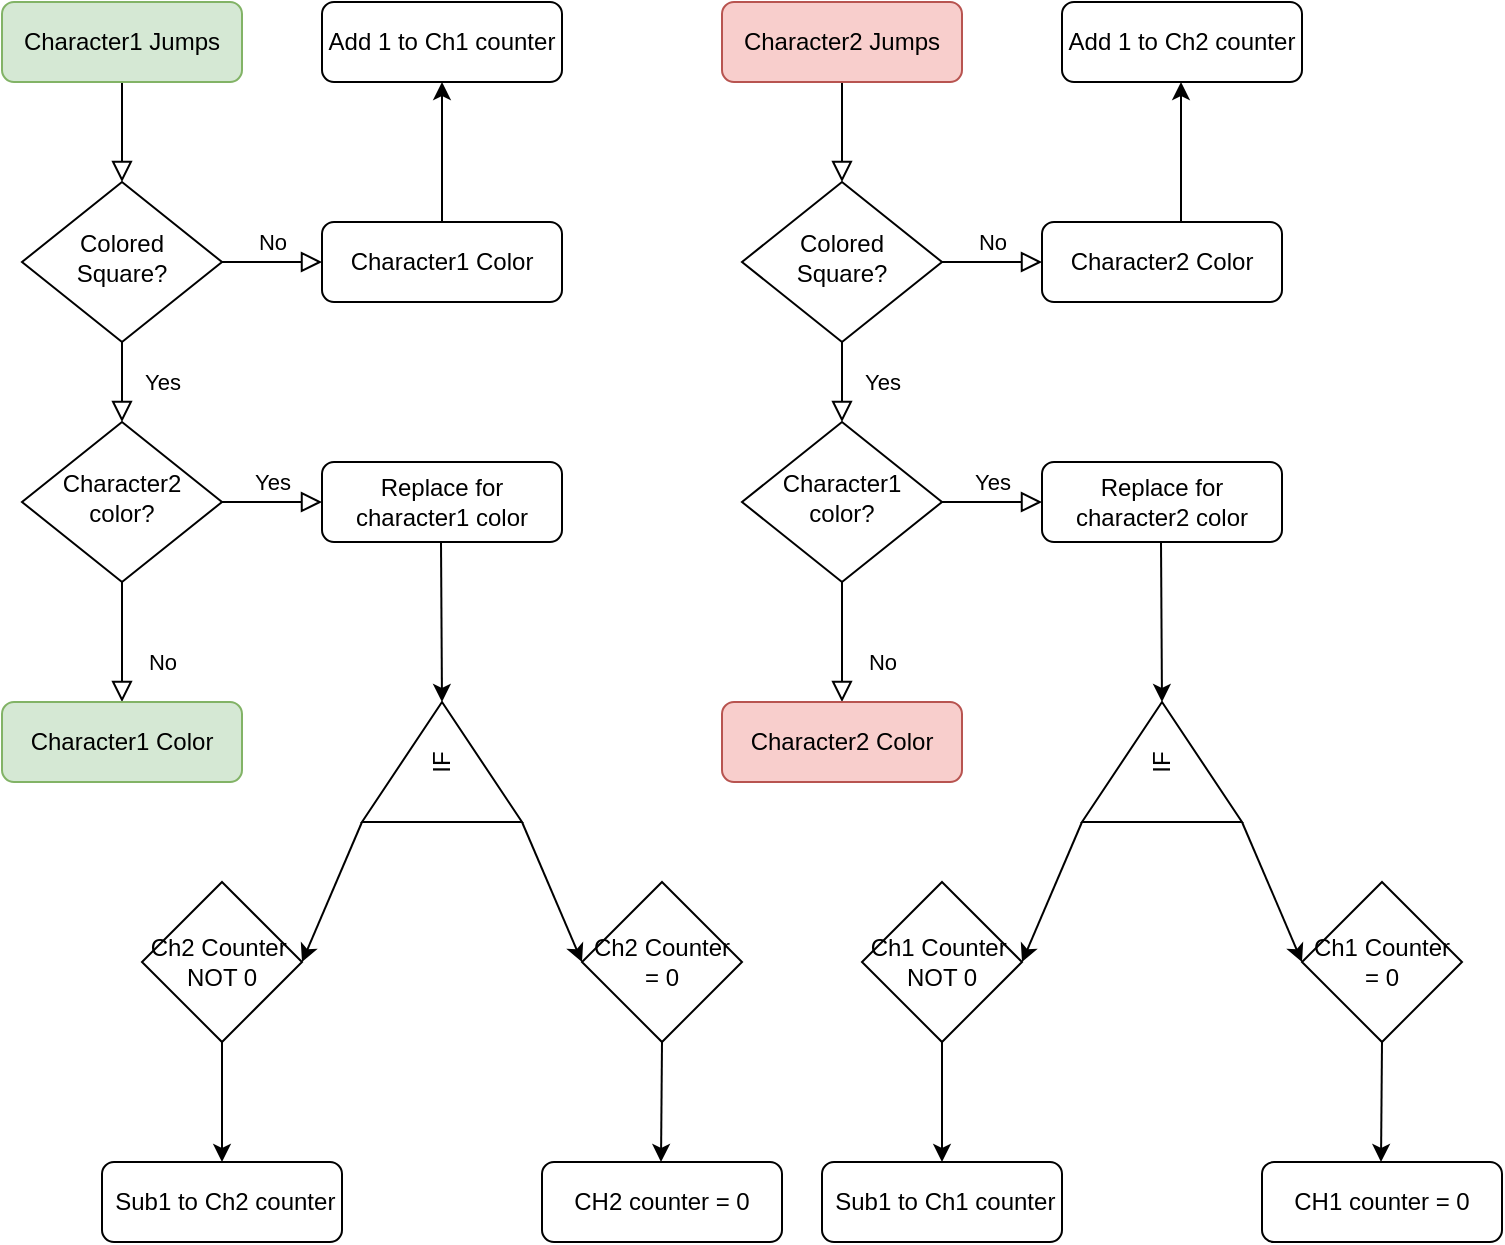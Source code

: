 <mxfile version="20.6.0" type="device"><diagram id="C5RBs43oDa-KdzZeNtuy" name="Page-1"><mxGraphModel dx="1426" dy="876" grid="1" gridSize="10" guides="1" tooltips="1" connect="1" arrows="1" fold="1" page="1" pageScale="1" pageWidth="827" pageHeight="1169" math="0" shadow="0"><root><mxCell id="WIyWlLk6GJQsqaUBKTNV-0"/><mxCell id="WIyWlLk6GJQsqaUBKTNV-1" parent="WIyWlLk6GJQsqaUBKTNV-0"/><mxCell id="WIyWlLk6GJQsqaUBKTNV-2" value="" style="rounded=0;html=1;jettySize=auto;orthogonalLoop=1;fontSize=11;endArrow=block;endFill=0;endSize=8;strokeWidth=1;shadow=0;labelBackgroundColor=none;edgeStyle=orthogonalEdgeStyle;" parent="WIyWlLk6GJQsqaUBKTNV-1" source="WIyWlLk6GJQsqaUBKTNV-3" target="WIyWlLk6GJQsqaUBKTNV-6" edge="1"><mxGeometry relative="1" as="geometry"/></mxCell><mxCell id="WIyWlLk6GJQsqaUBKTNV-3" value="Character1 Jumps" style="rounded=1;whiteSpace=wrap;html=1;fontSize=12;glass=0;strokeWidth=1;shadow=0;fillColor=#d5e8d4;strokeColor=#82b366;" parent="WIyWlLk6GJQsqaUBKTNV-1" vertex="1"><mxGeometry x="160" y="80" width="120" height="40" as="geometry"/></mxCell><mxCell id="WIyWlLk6GJQsqaUBKTNV-4" value="Yes" style="rounded=0;html=1;jettySize=auto;orthogonalLoop=1;fontSize=11;endArrow=block;endFill=0;endSize=8;strokeWidth=1;shadow=0;labelBackgroundColor=none;edgeStyle=orthogonalEdgeStyle;" parent="WIyWlLk6GJQsqaUBKTNV-1" source="WIyWlLk6GJQsqaUBKTNV-6" target="WIyWlLk6GJQsqaUBKTNV-10" edge="1"><mxGeometry y="20" relative="1" as="geometry"><mxPoint as="offset"/></mxGeometry></mxCell><mxCell id="WIyWlLk6GJQsqaUBKTNV-5" value="No" style="edgeStyle=orthogonalEdgeStyle;rounded=0;html=1;jettySize=auto;orthogonalLoop=1;fontSize=11;endArrow=block;endFill=0;endSize=8;strokeWidth=1;shadow=0;labelBackgroundColor=none;" parent="WIyWlLk6GJQsqaUBKTNV-1" source="WIyWlLk6GJQsqaUBKTNV-6" target="WIyWlLk6GJQsqaUBKTNV-7" edge="1"><mxGeometry y="10" relative="1" as="geometry"><mxPoint as="offset"/></mxGeometry></mxCell><mxCell id="WIyWlLk6GJQsqaUBKTNV-6" value="Colored Square?" style="rhombus;whiteSpace=wrap;html=1;shadow=0;fontFamily=Helvetica;fontSize=12;align=center;strokeWidth=1;spacing=6;spacingTop=-4;" parent="WIyWlLk6GJQsqaUBKTNV-1" vertex="1"><mxGeometry x="170" y="170" width="100" height="80" as="geometry"/></mxCell><mxCell id="WIyWlLk6GJQsqaUBKTNV-7" value="Character1 Color" style="rounded=1;whiteSpace=wrap;html=1;fontSize=12;glass=0;strokeWidth=1;shadow=0;" parent="WIyWlLk6GJQsqaUBKTNV-1" vertex="1"><mxGeometry x="320" y="190" width="120" height="40" as="geometry"/></mxCell><mxCell id="WIyWlLk6GJQsqaUBKTNV-8" value="No" style="rounded=0;html=1;jettySize=auto;orthogonalLoop=1;fontSize=11;endArrow=block;endFill=0;endSize=8;strokeWidth=1;shadow=0;labelBackgroundColor=none;edgeStyle=orthogonalEdgeStyle;" parent="WIyWlLk6GJQsqaUBKTNV-1" source="WIyWlLk6GJQsqaUBKTNV-10" target="WIyWlLk6GJQsqaUBKTNV-11" edge="1"><mxGeometry x="0.333" y="20" relative="1" as="geometry"><mxPoint as="offset"/></mxGeometry></mxCell><mxCell id="WIyWlLk6GJQsqaUBKTNV-9" value="Yes" style="edgeStyle=orthogonalEdgeStyle;rounded=0;html=1;jettySize=auto;orthogonalLoop=1;fontSize=11;endArrow=block;endFill=0;endSize=8;strokeWidth=1;shadow=0;labelBackgroundColor=none;" parent="WIyWlLk6GJQsqaUBKTNV-1" source="WIyWlLk6GJQsqaUBKTNV-10" target="WIyWlLk6GJQsqaUBKTNV-12" edge="1"><mxGeometry y="10" relative="1" as="geometry"><mxPoint as="offset"/></mxGeometry></mxCell><mxCell id="WIyWlLk6GJQsqaUBKTNV-10" value="Character2 color?" style="rhombus;whiteSpace=wrap;html=1;shadow=0;fontFamily=Helvetica;fontSize=12;align=center;strokeWidth=1;spacing=6;spacingTop=-4;" parent="WIyWlLk6GJQsqaUBKTNV-1" vertex="1"><mxGeometry x="170" y="290" width="100" height="80" as="geometry"/></mxCell><mxCell id="WIyWlLk6GJQsqaUBKTNV-11" value="Character1 Color" style="rounded=1;whiteSpace=wrap;html=1;fontSize=12;glass=0;strokeWidth=1;shadow=0;fillColor=#d5e8d4;strokeColor=#82b366;" parent="WIyWlLk6GJQsqaUBKTNV-1" vertex="1"><mxGeometry x="160" y="430" width="120" height="40" as="geometry"/></mxCell><mxCell id="WIyWlLk6GJQsqaUBKTNV-12" value="Replace for character1 color" style="rounded=1;whiteSpace=wrap;html=1;fontSize=12;glass=0;strokeWidth=1;shadow=0;" parent="WIyWlLk6GJQsqaUBKTNV-1" vertex="1"><mxGeometry x="320" y="310" width="120" height="40" as="geometry"/></mxCell><mxCell id="hz4SwOixTblgqD4mprmr-0" value="" style="rounded=0;html=1;jettySize=auto;orthogonalLoop=1;fontSize=11;endArrow=block;endFill=0;endSize=8;strokeWidth=1;shadow=0;labelBackgroundColor=none;edgeStyle=orthogonalEdgeStyle;" edge="1" parent="WIyWlLk6GJQsqaUBKTNV-1" source="hz4SwOixTblgqD4mprmr-1" target="hz4SwOixTblgqD4mprmr-4"><mxGeometry relative="1" as="geometry"/></mxCell><mxCell id="hz4SwOixTblgqD4mprmr-1" value="Character2 Jumps" style="rounded=1;whiteSpace=wrap;html=1;fontSize=12;glass=0;strokeWidth=1;shadow=0;fillColor=#f8cecc;strokeColor=#b85450;" vertex="1" parent="WIyWlLk6GJQsqaUBKTNV-1"><mxGeometry x="520" y="80" width="120" height="40" as="geometry"/></mxCell><mxCell id="hz4SwOixTblgqD4mprmr-2" value="Yes" style="rounded=0;html=1;jettySize=auto;orthogonalLoop=1;fontSize=11;endArrow=block;endFill=0;endSize=8;strokeWidth=1;shadow=0;labelBackgroundColor=none;edgeStyle=orthogonalEdgeStyle;" edge="1" parent="WIyWlLk6GJQsqaUBKTNV-1" source="hz4SwOixTblgqD4mprmr-4" target="hz4SwOixTblgqD4mprmr-8"><mxGeometry y="20" relative="1" as="geometry"><mxPoint as="offset"/></mxGeometry></mxCell><mxCell id="hz4SwOixTblgqD4mprmr-3" value="No" style="edgeStyle=orthogonalEdgeStyle;rounded=0;html=1;jettySize=auto;orthogonalLoop=1;fontSize=11;endArrow=block;endFill=0;endSize=8;strokeWidth=1;shadow=0;labelBackgroundColor=none;" edge="1" parent="WIyWlLk6GJQsqaUBKTNV-1" source="hz4SwOixTblgqD4mprmr-4" target="hz4SwOixTblgqD4mprmr-5"><mxGeometry y="10" relative="1" as="geometry"><mxPoint as="offset"/></mxGeometry></mxCell><mxCell id="hz4SwOixTblgqD4mprmr-4" value="Colored Square?" style="rhombus;whiteSpace=wrap;html=1;shadow=0;fontFamily=Helvetica;fontSize=12;align=center;strokeWidth=1;spacing=6;spacingTop=-4;" vertex="1" parent="WIyWlLk6GJQsqaUBKTNV-1"><mxGeometry x="530" y="170" width="100" height="80" as="geometry"/></mxCell><mxCell id="hz4SwOixTblgqD4mprmr-5" value="Character2 Color" style="rounded=1;whiteSpace=wrap;html=1;fontSize=12;glass=0;strokeWidth=1;shadow=0;" vertex="1" parent="WIyWlLk6GJQsqaUBKTNV-1"><mxGeometry x="680" y="190" width="120" height="40" as="geometry"/></mxCell><mxCell id="hz4SwOixTblgqD4mprmr-6" value="No" style="rounded=0;html=1;jettySize=auto;orthogonalLoop=1;fontSize=11;endArrow=block;endFill=0;endSize=8;strokeWidth=1;shadow=0;labelBackgroundColor=none;edgeStyle=orthogonalEdgeStyle;" edge="1" parent="WIyWlLk6GJQsqaUBKTNV-1" source="hz4SwOixTblgqD4mprmr-8" target="hz4SwOixTblgqD4mprmr-9"><mxGeometry x="0.333" y="20" relative="1" as="geometry"><mxPoint as="offset"/></mxGeometry></mxCell><mxCell id="hz4SwOixTblgqD4mprmr-7" value="Yes" style="edgeStyle=orthogonalEdgeStyle;rounded=0;html=1;jettySize=auto;orthogonalLoop=1;fontSize=11;endArrow=block;endFill=0;endSize=8;strokeWidth=1;shadow=0;labelBackgroundColor=none;" edge="1" parent="WIyWlLk6GJQsqaUBKTNV-1" source="hz4SwOixTblgqD4mprmr-8" target="hz4SwOixTblgqD4mprmr-10"><mxGeometry y="10" relative="1" as="geometry"><mxPoint as="offset"/></mxGeometry></mxCell><mxCell id="hz4SwOixTblgqD4mprmr-8" value="Character1 color?" style="rhombus;whiteSpace=wrap;html=1;shadow=0;fontFamily=Helvetica;fontSize=12;align=center;strokeWidth=1;spacing=6;spacingTop=-4;" vertex="1" parent="WIyWlLk6GJQsqaUBKTNV-1"><mxGeometry x="530" y="290" width="100" height="80" as="geometry"/></mxCell><mxCell id="hz4SwOixTblgqD4mprmr-9" value="Character2 Color" style="rounded=1;whiteSpace=wrap;html=1;fontSize=12;glass=0;strokeWidth=1;shadow=0;fillColor=#f8cecc;strokeColor=#b85450;" vertex="1" parent="WIyWlLk6GJQsqaUBKTNV-1"><mxGeometry x="520" y="430" width="120" height="40" as="geometry"/></mxCell><mxCell id="hz4SwOixTblgqD4mprmr-10" value="Replace for character2 color" style="rounded=1;whiteSpace=wrap;html=1;fontSize=12;glass=0;strokeWidth=1;shadow=0;" vertex="1" parent="WIyWlLk6GJQsqaUBKTNV-1"><mxGeometry x="680" y="310" width="120" height="40" as="geometry"/></mxCell><mxCell id="hz4SwOixTblgqD4mprmr-12" value="" style="endArrow=classic;html=1;rounded=0;" edge="1" parent="WIyWlLk6GJQsqaUBKTNV-1"><mxGeometry width="50" height="50" relative="1" as="geometry"><mxPoint x="380" y="190" as="sourcePoint"/><mxPoint x="380" y="120" as="targetPoint"/></mxGeometry></mxCell><mxCell id="hz4SwOixTblgqD4mprmr-13" value="Add 1 to Ch1 counter" style="rounded=1;whiteSpace=wrap;html=1;" vertex="1" parent="WIyWlLk6GJQsqaUBKTNV-1"><mxGeometry x="320" y="80" width="120" height="40" as="geometry"/></mxCell><mxCell id="hz4SwOixTblgqD4mprmr-14" value="Add 1 to Ch2 counter" style="rounded=1;whiteSpace=wrap;html=1;" vertex="1" parent="WIyWlLk6GJQsqaUBKTNV-1"><mxGeometry x="690" y="80" width="120" height="40" as="geometry"/></mxCell><mxCell id="hz4SwOixTblgqD4mprmr-15" value="" style="endArrow=classic;html=1;rounded=0;" edge="1" parent="WIyWlLk6GJQsqaUBKTNV-1"><mxGeometry width="50" height="50" relative="1" as="geometry"><mxPoint x="749.5" y="190" as="sourcePoint"/><mxPoint x="749.5" y="120" as="targetPoint"/></mxGeometry></mxCell><mxCell id="hz4SwOixTblgqD4mprmr-16" value="&amp;nbsp;Sub1 to Ch1 counter" style="rounded=1;whiteSpace=wrap;html=1;" vertex="1" parent="WIyWlLk6GJQsqaUBKTNV-1"><mxGeometry x="570" y="660" width="120" height="40" as="geometry"/></mxCell><mxCell id="hz4SwOixTblgqD4mprmr-17" value="" style="endArrow=classic;html=1;rounded=0;" edge="1" parent="WIyWlLk6GJQsqaUBKTNV-1"><mxGeometry width="50" height="50" relative="1" as="geometry"><mxPoint x="739.5" y="350" as="sourcePoint"/><mxPoint x="740" y="430" as="targetPoint"/></mxGeometry></mxCell><mxCell id="hz4SwOixTblgqD4mprmr-18" value="IF" style="triangle;whiteSpace=wrap;html=1;rotation=-90;" vertex="1" parent="WIyWlLk6GJQsqaUBKTNV-1"><mxGeometry x="710" y="420" width="60" height="80" as="geometry"/></mxCell><mxCell id="hz4SwOixTblgqD4mprmr-19" value="" style="endArrow=classic;html=1;rounded=0;entryX=0;entryY=0.5;entryDx=0;entryDy=0;" edge="1" parent="WIyWlLk6GJQsqaUBKTNV-1" target="hz4SwOixTblgqD4mprmr-20"><mxGeometry width="50" height="50" relative="1" as="geometry"><mxPoint x="780" y="490" as="sourcePoint"/><mxPoint x="810" y="550" as="targetPoint"/></mxGeometry></mxCell><mxCell id="hz4SwOixTblgqD4mprmr-20" value="Ch1 Counter = 0" style="rhombus;whiteSpace=wrap;html=1;" vertex="1" parent="WIyWlLk6GJQsqaUBKTNV-1"><mxGeometry x="810" y="520" width="80" height="80" as="geometry"/></mxCell><mxCell id="hz4SwOixTblgqD4mprmr-21" value="" style="endArrow=classic;html=1;rounded=0;exitX=0.5;exitY=1;exitDx=0;exitDy=0;" edge="1" parent="WIyWlLk6GJQsqaUBKTNV-1" source="hz4SwOixTblgqD4mprmr-20"><mxGeometry width="50" height="50" relative="1" as="geometry"><mxPoint x="849.5" y="590" as="sourcePoint"/><mxPoint x="849.5" y="660" as="targetPoint"/></mxGeometry></mxCell><mxCell id="hz4SwOixTblgqD4mprmr-22" value="CH1 counter = 0" style="rounded=1;whiteSpace=wrap;html=1;" vertex="1" parent="WIyWlLk6GJQsqaUBKTNV-1"><mxGeometry x="790" y="660" width="120" height="40" as="geometry"/></mxCell><mxCell id="hz4SwOixTblgqD4mprmr-23" value="Ch1 Counter&amp;nbsp; NOT 0" style="rhombus;whiteSpace=wrap;html=1;" vertex="1" parent="WIyWlLk6GJQsqaUBKTNV-1"><mxGeometry x="590" y="520" width="80" height="80" as="geometry"/></mxCell><mxCell id="hz4SwOixTblgqD4mprmr-24" value="" style="endArrow=classic;html=1;rounded=0;entryX=1;entryY=0.5;entryDx=0;entryDy=0;" edge="1" parent="WIyWlLk6GJQsqaUBKTNV-1" target="hz4SwOixTblgqD4mprmr-23"><mxGeometry width="50" height="50" relative="1" as="geometry"><mxPoint x="700" y="490" as="sourcePoint"/><mxPoint x="730" y="550" as="targetPoint"/></mxGeometry></mxCell><mxCell id="hz4SwOixTblgqD4mprmr-25" value="" style="endArrow=classic;html=1;rounded=0;exitX=0.5;exitY=1;exitDx=0;exitDy=0;" edge="1" parent="WIyWlLk6GJQsqaUBKTNV-1" source="hz4SwOixTblgqD4mprmr-23"><mxGeometry width="50" height="50" relative="1" as="geometry"><mxPoint x="630" y="590" as="sourcePoint"/><mxPoint x="630" y="660" as="targetPoint"/></mxGeometry></mxCell><mxCell id="hz4SwOixTblgqD4mprmr-26" value="" style="endArrow=classic;html=1;rounded=0;" edge="1" parent="WIyWlLk6GJQsqaUBKTNV-1"><mxGeometry width="50" height="50" relative="1" as="geometry"><mxPoint x="379.5" y="350" as="sourcePoint"/><mxPoint x="380" y="430" as="targetPoint"/></mxGeometry></mxCell><mxCell id="hz4SwOixTblgqD4mprmr-27" value="IF" style="triangle;whiteSpace=wrap;html=1;rotation=-90;" vertex="1" parent="WIyWlLk6GJQsqaUBKTNV-1"><mxGeometry x="350" y="420" width="60" height="80" as="geometry"/></mxCell><mxCell id="hz4SwOixTblgqD4mprmr-28" value="" style="endArrow=classic;html=1;rounded=0;entryX=0;entryY=0.5;entryDx=0;entryDy=0;" edge="1" parent="WIyWlLk6GJQsqaUBKTNV-1" target="hz4SwOixTblgqD4mprmr-29"><mxGeometry width="50" height="50" relative="1" as="geometry"><mxPoint x="420" y="490" as="sourcePoint"/><mxPoint x="450" y="550" as="targetPoint"/></mxGeometry></mxCell><mxCell id="hz4SwOixTblgqD4mprmr-29" value="Ch2 Counter = 0" style="rhombus;whiteSpace=wrap;html=1;" vertex="1" parent="WIyWlLk6GJQsqaUBKTNV-1"><mxGeometry x="450" y="520" width="80" height="80" as="geometry"/></mxCell><mxCell id="hz4SwOixTblgqD4mprmr-30" value="" style="endArrow=classic;html=1;rounded=0;exitX=0.5;exitY=1;exitDx=0;exitDy=0;" edge="1" parent="WIyWlLk6GJQsqaUBKTNV-1" source="hz4SwOixTblgqD4mprmr-29"><mxGeometry width="50" height="50" relative="1" as="geometry"><mxPoint x="489.5" y="590" as="sourcePoint"/><mxPoint x="489.5" y="660" as="targetPoint"/></mxGeometry></mxCell><mxCell id="hz4SwOixTblgqD4mprmr-31" value="CH2 counter = 0" style="rounded=1;whiteSpace=wrap;html=1;" vertex="1" parent="WIyWlLk6GJQsqaUBKTNV-1"><mxGeometry x="430" y="660" width="120" height="40" as="geometry"/></mxCell><mxCell id="hz4SwOixTblgqD4mprmr-32" value="" style="endArrow=classic;html=1;rounded=0;entryX=1;entryY=0.5;entryDx=0;entryDy=0;" edge="1" parent="WIyWlLk6GJQsqaUBKTNV-1"><mxGeometry width="50" height="50" relative="1" as="geometry"><mxPoint x="340" y="490" as="sourcePoint"/><mxPoint x="310" y="560" as="targetPoint"/></mxGeometry></mxCell><mxCell id="hz4SwOixTblgqD4mprmr-33" value="" style="endArrow=classic;html=1;rounded=0;" edge="1" parent="WIyWlLk6GJQsqaUBKTNV-1"><mxGeometry width="50" height="50" relative="1" as="geometry"><mxPoint x="270" y="590" as="sourcePoint"/><mxPoint x="270" y="660" as="targetPoint"/></mxGeometry></mxCell><mxCell id="hz4SwOixTblgqD4mprmr-34" value="Ch2 Counter&amp;nbsp; NOT 0" style="rhombus;whiteSpace=wrap;html=1;" vertex="1" parent="WIyWlLk6GJQsqaUBKTNV-1"><mxGeometry x="230" y="520" width="80" height="80" as="geometry"/></mxCell><mxCell id="hz4SwOixTblgqD4mprmr-35" value="&amp;nbsp;Sub1 to Ch2 counter" style="rounded=1;whiteSpace=wrap;html=1;" vertex="1" parent="WIyWlLk6GJQsqaUBKTNV-1"><mxGeometry x="210" y="660" width="120" height="40" as="geometry"/></mxCell></root></mxGraphModel></diagram></mxfile>